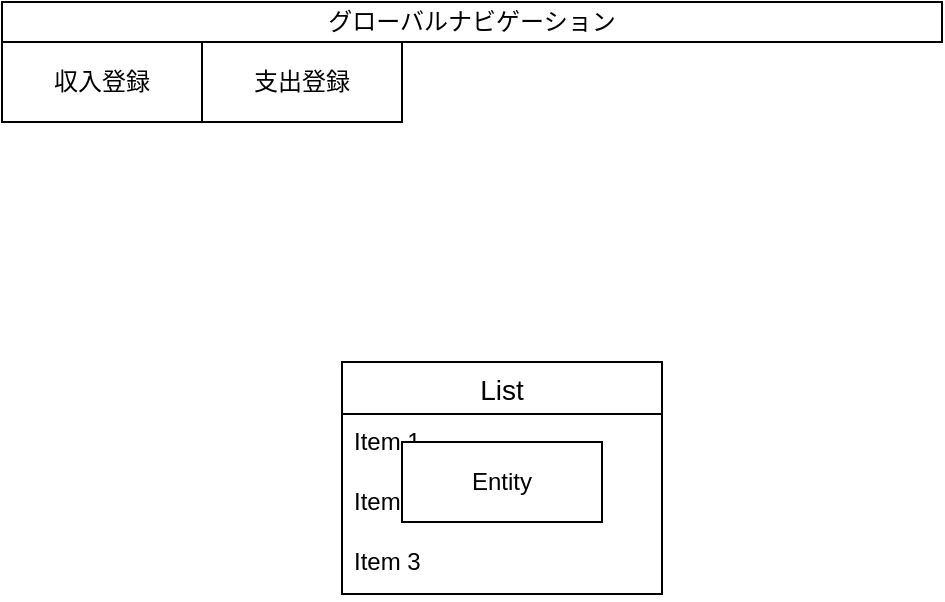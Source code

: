 <mxfile>
    <diagram id="N454-8VAuFk8PnKRWTRi" name="Page-1">
        <mxGraphModel dx="661" dy="475" grid="1" gridSize="10" guides="1" tooltips="1" connect="1" arrows="1" fold="1" page="1" pageScale="1" pageWidth="850" pageHeight="1100" math="0" shadow="0">
            <root>
                <mxCell id="0"/>
                <mxCell id="1" parent="0"/>
                <mxCell id="6" value="List" style="swimlane;fontStyle=0;childLayout=stackLayout;horizontal=1;startSize=26;horizontalStack=0;resizeParent=1;resizeParentMax=0;resizeLast=0;collapsible=1;marginBottom=0;align=center;fontSize=14;" vertex="1" parent="1">
                    <mxGeometry x="260" y="390" width="160" height="116" as="geometry"/>
                </mxCell>
                <mxCell id="7" value="Item 1" style="text;strokeColor=none;fillColor=none;spacingLeft=4;spacingRight=4;overflow=hidden;rotatable=0;points=[[0,0.5],[1,0.5]];portConstraint=eastwest;fontSize=12;" vertex="1" parent="6">
                    <mxGeometry y="26" width="160" height="30" as="geometry"/>
                </mxCell>
                <mxCell id="8" value="Item 2" style="text;strokeColor=none;fillColor=none;spacingLeft=4;spacingRight=4;overflow=hidden;rotatable=0;points=[[0,0.5],[1,0.5]];portConstraint=eastwest;fontSize=12;" vertex="1" parent="6">
                    <mxGeometry y="56" width="160" height="30" as="geometry"/>
                </mxCell>
                <mxCell id="9" value="Item 3" style="text;strokeColor=none;fillColor=none;spacingLeft=4;spacingRight=4;overflow=hidden;rotatable=0;points=[[0,0.5],[1,0.5]];portConstraint=eastwest;fontSize=12;" vertex="1" parent="6">
                    <mxGeometry y="86" width="160" height="30" as="geometry"/>
                </mxCell>
                <mxCell id="10" value="Entity" style="whiteSpace=wrap;html=1;align=center;" vertex="1" parent="1">
                    <mxGeometry x="290" y="430" width="100" height="40" as="geometry"/>
                </mxCell>
                <mxCell id="11" value="Entity" style="whiteSpace=wrap;html=1;align=center;" vertex="1" parent="1">
                    <mxGeometry x="290" y="430" width="100" height="40" as="geometry"/>
                </mxCell>
                <mxCell id="12" value="グローバルナビゲーション" style="whiteSpace=wrap;html=1;align=center;" vertex="1" parent="1">
                    <mxGeometry x="90" y="210" width="470" height="20" as="geometry"/>
                </mxCell>
                <mxCell id="13" value="収入登録" style="whiteSpace=wrap;html=1;align=center;" vertex="1" parent="1">
                    <mxGeometry x="90" y="230" width="100" height="40" as="geometry"/>
                </mxCell>
                <mxCell id="14" value="支出登録" style="whiteSpace=wrap;html=1;align=center;" vertex="1" parent="1">
                    <mxGeometry x="190" y="230" width="100" height="40" as="geometry"/>
                </mxCell>
            </root>
        </mxGraphModel>
    </diagram>
</mxfile>